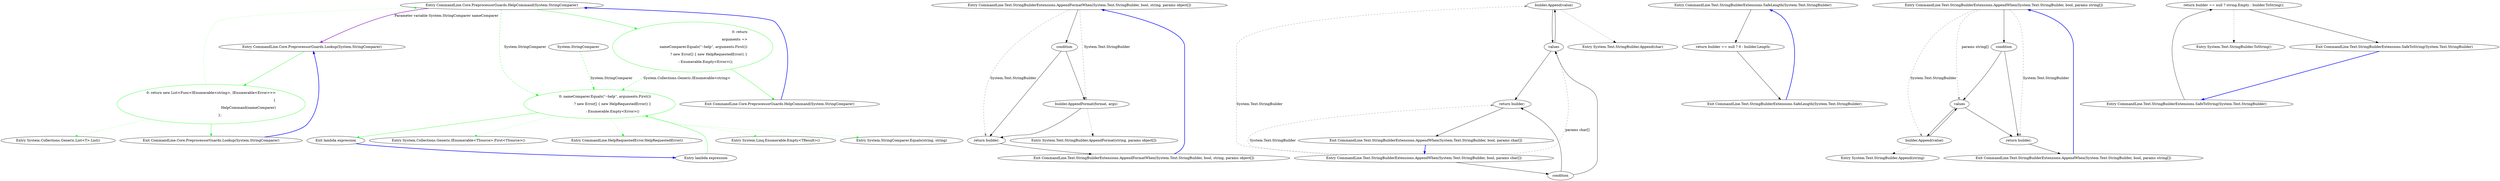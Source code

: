 digraph  {
m0_13 [cluster="System.Linq.Enumerable.Empty<TResult>()", file="PreprocessorGuards.cs", label="Entry System.Linq.Enumerable.Empty<TResult>()", span="0-0"];
m0_0 [cluster="CommandLine.Core.PreprocessorGuards.Lookup(System.StringComparer)", file="PreprocessorGuards.cs", label="Entry CommandLine.Core.PreprocessorGuards.Lookup(System.StringComparer)", span="13-13"];
m0_1 [cluster="CommandLine.Core.PreprocessorGuards.Lookup(System.StringComparer)", color=green, community=0, file="PreprocessorGuards.cs", label="0: return new List<Func<IEnumerable<string>, IEnumerable<Error>>>\r\n                {\r\n                    HelpCommand(nameComparer)\r\n                };", span="15-18"];
m0_2 [cluster="CommandLine.Core.PreprocessorGuards.Lookup(System.StringComparer)", file="PreprocessorGuards.cs", label="Exit CommandLine.Core.PreprocessorGuards.Lookup(System.StringComparer)", span="13-13"];
m0_11 [cluster="System.StringComparer.Equals(string, string)", file="PreprocessorGuards.cs", label="Entry System.StringComparer.Equals(string, string)", span="0-0"];
m0_7 [cluster="lambda expression", file="PreprocessorGuards.cs", label="Entry lambda expression", span="24-27"];
m0_8 [cluster="lambda expression", color=green, community=0, file="PreprocessorGuards.cs", label="0: nameComparer.Equals(''--help'', arguments.First())\r\n                        ? new Error[] { new HelpRequestedError() }\r\n                        : Enumerable.Empty<Error>()", span="25-27"];
m0_9 [cluster="lambda expression", file="PreprocessorGuards.cs", label="Exit lambda expression", span="24-27"];
m0_10 [cluster="System.Collections.Generic.IEnumerable<TSource>.First<TSource>()", file="PreprocessorGuards.cs", label="Entry System.Collections.Generic.IEnumerable<TSource>.First<TSource>()", span="0-0"];
m0_12 [cluster="CommandLine.HelpRequestedError.HelpRequestedError()", file="PreprocessorGuards.cs", label="Entry CommandLine.HelpRequestedError.HelpRequestedError()", span="353-353"];
m0_4 [cluster="CommandLine.Core.PreprocessorGuards.HelpCommand(System.StringComparer)", file="PreprocessorGuards.cs", label="Entry CommandLine.Core.PreprocessorGuards.HelpCommand(System.StringComparer)", span="21-21"];
m0_5 [cluster="CommandLine.Core.PreprocessorGuards.HelpCommand(System.StringComparer)", color=green, community=0, file="PreprocessorGuards.cs", label="0: return\r\n                arguments =>\r\n                    nameComparer.Equals(''--help'', arguments.First())\r\n                        ? new Error[] { new HelpRequestedError() }\r\n                        : Enumerable.Empty<Error>();", span="23-27"];
m0_6 [cluster="CommandLine.Core.PreprocessorGuards.HelpCommand(System.StringComparer)", file="PreprocessorGuards.cs", label="Exit CommandLine.Core.PreprocessorGuards.HelpCommand(System.StringComparer)", span="21-21"];
m0_3 [cluster="System.Collections.Generic.List<T>.List()", file="PreprocessorGuards.cs", label="Entry System.Collections.Generic.List<T>.List()", span="0-0"];
m0_14 [file="PreprocessorGuards.cs", label="System.StringComparer", span=""];
m1_14 [cluster="CommandLine.Text.StringBuilderExtensions.AppendFormatWhen(System.Text.StringBuilder, bool, string, params object[])", file="ReflectionExtensions.cs", label="Entry CommandLine.Text.StringBuilderExtensions.AppendFormatWhen(System.Text.StringBuilder, bool, string, params object[])", span="33-33"];
m1_15 [cluster="CommandLine.Text.StringBuilderExtensions.AppendFormatWhen(System.Text.StringBuilder, bool, string, params object[])", file="ReflectionExtensions.cs", label=condition, span="35-35"];
m1_16 [cluster="CommandLine.Text.StringBuilderExtensions.AppendFormatWhen(System.Text.StringBuilder, bool, string, params object[])", file="ReflectionExtensions.cs", label="builder.AppendFormat(format, args)", span="37-37"];
m1_17 [cluster="CommandLine.Text.StringBuilderExtensions.AppendFormatWhen(System.Text.StringBuilder, bool, string, params object[])", file="ReflectionExtensions.cs", label="return builder;", span="39-39"];
m1_18 [cluster="CommandLine.Text.StringBuilderExtensions.AppendFormatWhen(System.Text.StringBuilder, bool, string, params object[])", file="ReflectionExtensions.cs", label="Exit CommandLine.Text.StringBuilderExtensions.AppendFormatWhen(System.Text.StringBuilder, bool, string, params object[])", span="33-33"];
m1_19 [cluster="System.Text.StringBuilder.AppendFormat(string, params object[])", file="ReflectionExtensions.cs", label="Entry System.Text.StringBuilder.AppendFormat(string, params object[])", span="0-0"];
m1_13 [cluster="System.Text.StringBuilder.Append(char)", file="ReflectionExtensions.cs", label="Entry System.Text.StringBuilder.Append(char)", span="0-0"];
m1_24 [cluster="CommandLine.Text.StringBuilderExtensions.SafeLength(System.Text.StringBuilder)", file="ReflectionExtensions.cs", label="Entry CommandLine.Text.StringBuilderExtensions.SafeLength(System.Text.StringBuilder)", span="47-47"];
m1_25 [cluster="CommandLine.Text.StringBuilderExtensions.SafeLength(System.Text.StringBuilder)", file="ReflectionExtensions.cs", label="return builder == null ? 0 : builder.Length;", span="49-49"];
m1_26 [cluster="CommandLine.Text.StringBuilderExtensions.SafeLength(System.Text.StringBuilder)", file="ReflectionExtensions.cs", label="Exit CommandLine.Text.StringBuilderExtensions.SafeLength(System.Text.StringBuilder)", span="47-47"];
m1_7 [cluster="CommandLine.Text.StringBuilderExtensions.AppendWhen(System.Text.StringBuilder, bool, params char[])", file="ReflectionExtensions.cs", label="Entry CommandLine.Text.StringBuilderExtensions.AppendWhen(System.Text.StringBuilder, bool, params char[])", span="21-21"];
m1_8 [cluster="CommandLine.Text.StringBuilderExtensions.AppendWhen(System.Text.StringBuilder, bool, params char[])", file="ReflectionExtensions.cs", label=condition, span="23-23"];
m1_9 [cluster="CommandLine.Text.StringBuilderExtensions.AppendWhen(System.Text.StringBuilder, bool, params char[])", file="ReflectionExtensions.cs", label=values, span="25-25"];
m1_10 [cluster="CommandLine.Text.StringBuilderExtensions.AppendWhen(System.Text.StringBuilder, bool, params char[])", file="ReflectionExtensions.cs", label="builder.Append(value)", span="27-27"];
m1_11 [cluster="CommandLine.Text.StringBuilderExtensions.AppendWhen(System.Text.StringBuilder, bool, params char[])", file="ReflectionExtensions.cs", label="return builder;", span="30-30"];
m1_12 [cluster="CommandLine.Text.StringBuilderExtensions.AppendWhen(System.Text.StringBuilder, bool, params char[])", file="ReflectionExtensions.cs", label="Exit CommandLine.Text.StringBuilderExtensions.AppendWhen(System.Text.StringBuilder, bool, params char[])", span="21-21"];
m1_0 [cluster="CommandLine.Text.StringBuilderExtensions.AppendWhen(System.Text.StringBuilder, bool, params string[])", file="ReflectionExtensions.cs", label="Entry CommandLine.Text.StringBuilderExtensions.AppendWhen(System.Text.StringBuilder, bool, params string[])", span="9-9"];
m1_1 [cluster="CommandLine.Text.StringBuilderExtensions.AppendWhen(System.Text.StringBuilder, bool, params string[])", file="ReflectionExtensions.cs", label=condition, span="11-11"];
m1_2 [cluster="CommandLine.Text.StringBuilderExtensions.AppendWhen(System.Text.StringBuilder, bool, params string[])", file="ReflectionExtensions.cs", label=values, span="13-13"];
m1_3 [cluster="CommandLine.Text.StringBuilderExtensions.AppendWhen(System.Text.StringBuilder, bool, params string[])", file="ReflectionExtensions.cs", label="builder.Append(value)", span="15-15"];
m1_4 [cluster="CommandLine.Text.StringBuilderExtensions.AppendWhen(System.Text.StringBuilder, bool, params string[])", file="ReflectionExtensions.cs", label="return builder;", span="18-18"];
m1_5 [cluster="CommandLine.Text.StringBuilderExtensions.AppendWhen(System.Text.StringBuilder, bool, params string[])", file="ReflectionExtensions.cs", label="Exit CommandLine.Text.StringBuilderExtensions.AppendWhen(System.Text.StringBuilder, bool, params string[])", span="9-9"];
m1_23 [cluster="System.Text.StringBuilder.ToString()", file="ReflectionExtensions.cs", label="Entry System.Text.StringBuilder.ToString()", span="0-0"];
m1_6 [cluster="System.Text.StringBuilder.Append(string)", file="ReflectionExtensions.cs", label="Entry System.Text.StringBuilder.Append(string)", span="0-0"];
m1_20 [cluster="CommandLine.Text.StringBuilderExtensions.SafeToString(System.Text.StringBuilder)", file="ReflectionExtensions.cs", label="Entry CommandLine.Text.StringBuilderExtensions.SafeToString(System.Text.StringBuilder)", span="42-42"];
m1_21 [cluster="CommandLine.Text.StringBuilderExtensions.SafeToString(System.Text.StringBuilder)", file="ReflectionExtensions.cs", label="return builder == null ? string.Empty : builder.ToString();", span="44-44"];
m1_22 [cluster="CommandLine.Text.StringBuilderExtensions.SafeToString(System.Text.StringBuilder)", file="ReflectionExtensions.cs", label="Exit CommandLine.Text.StringBuilderExtensions.SafeToString(System.Text.StringBuilder)", span="42-42"];
m0_0 -> m0_1  [color=green, key=0, style=solid];
m0_1 -> m0_2  [color=green, key=0, style=solid];
m0_1 -> m0_3  [color=green, key=2, style=dotted];
m0_1 -> m0_4  [color=green, key=2, style=dotted];
m0_2 -> m0_0  [color=blue, key=0, style=bold];
m0_7 -> m0_8  [color=green, key=0, style=solid];
m0_8 -> m0_9  [color=green, key=0, style=solid];
m0_8 -> m0_10  [color=green, key=2, style=dotted];
m0_8 -> m0_11  [color=green, key=2, style=dotted];
m0_8 -> m0_12  [color=green, key=2, style=dotted];
m0_8 -> m0_13  [color=green, key=2, style=dotted];
m0_9 -> m0_7  [color=blue, key=0, style=bold];
m0_4 -> m0_5  [color=green, key=0, style=solid];
m0_4 -> m0_8  [color=green, key=1, label="System.StringComparer", style=dashed];
m0_4 -> m0_0  [color=darkorchid, key=3, label="Parameter variable System.StringComparer nameComparer", style=bold];
m0_5 -> m0_6  [color=green, key=0, style=solid];
m0_5 -> m0_8  [color=green, key=1, label="System.Collections.Generic.IEnumerable<string>", style=dashed];
m0_6 -> m0_4  [color=blue, key=0, style=bold];
m0_14 -> m0_8  [color=green, key=1, label="System.StringComparer", style=dashed];
m1_14 -> m1_15  [key=0, style=solid];
m1_14 -> m1_16  [color=darkseagreen4, key=1, label="System.Text.StringBuilder", style=dashed];
m1_14 -> m1_17  [color=darkseagreen4, key=1, label="System.Text.StringBuilder", style=dashed];
m1_15 -> m1_16  [key=0, style=solid];
m1_15 -> m1_17  [key=0, style=solid];
m1_16 -> m1_17  [key=0, style=solid];
m1_16 -> m1_19  [key=2, style=dotted];
m1_17 -> m1_18  [key=0, style=solid];
m1_18 -> m1_14  [color=blue, key=0, style=bold];
m1_24 -> m1_25  [key=0, style=solid];
m1_25 -> m1_26  [key=0, style=solid];
m1_26 -> m1_24  [color=blue, key=0, style=bold];
m1_7 -> m1_8  [key=0, style=solid];
m1_7 -> m1_9  [color=darkseagreen4, key=1, label="params char[]", style=dashed];
m1_7 -> m1_10  [color=darkseagreen4, key=1, label="System.Text.StringBuilder", style=dashed];
m1_7 -> m1_11  [color=darkseagreen4, key=1, label="System.Text.StringBuilder", style=dashed];
m1_8 -> m1_9  [key=0, style=solid];
m1_8 -> m1_11  [key=0, style=solid];
m1_9 -> m1_10  [key=0, style=solid];
m1_9 -> m1_11  [key=0, style=solid];
m1_10 -> m1_9  [key=0, style=solid];
m1_10 -> m1_13  [key=2, style=dotted];
m1_11 -> m1_12  [key=0, style=solid];
m1_12 -> m1_7  [color=blue, key=0, style=bold];
m1_0 -> m1_1  [key=0, style=solid];
m1_0 -> m1_2  [color=darkseagreen4, key=1, label="params string[]", style=dashed];
m1_0 -> m1_3  [color=darkseagreen4, key=1, label="System.Text.StringBuilder", style=dashed];
m1_0 -> m1_4  [color=darkseagreen4, key=1, label="System.Text.StringBuilder", style=dashed];
m1_1 -> m1_2  [key=0, style=solid];
m1_1 -> m1_4  [key=0, style=solid];
m1_2 -> m1_3  [key=0, style=solid];
m1_2 -> m1_4  [key=0, style=solid];
m1_3 -> m1_2  [key=0, style=solid];
m1_3 -> m1_6  [key=2, style=dotted];
m1_4 -> m1_5  [key=0, style=solid];
m1_5 -> m1_0  [color=blue, key=0, style=bold];
m1_20 -> m1_21  [key=0, style=solid];
m1_21 -> m1_22  [key=0, style=solid];
m1_21 -> m1_23  [key=2, style=dotted];
m1_22 -> m1_20  [color=blue, key=0, style=bold];
}
